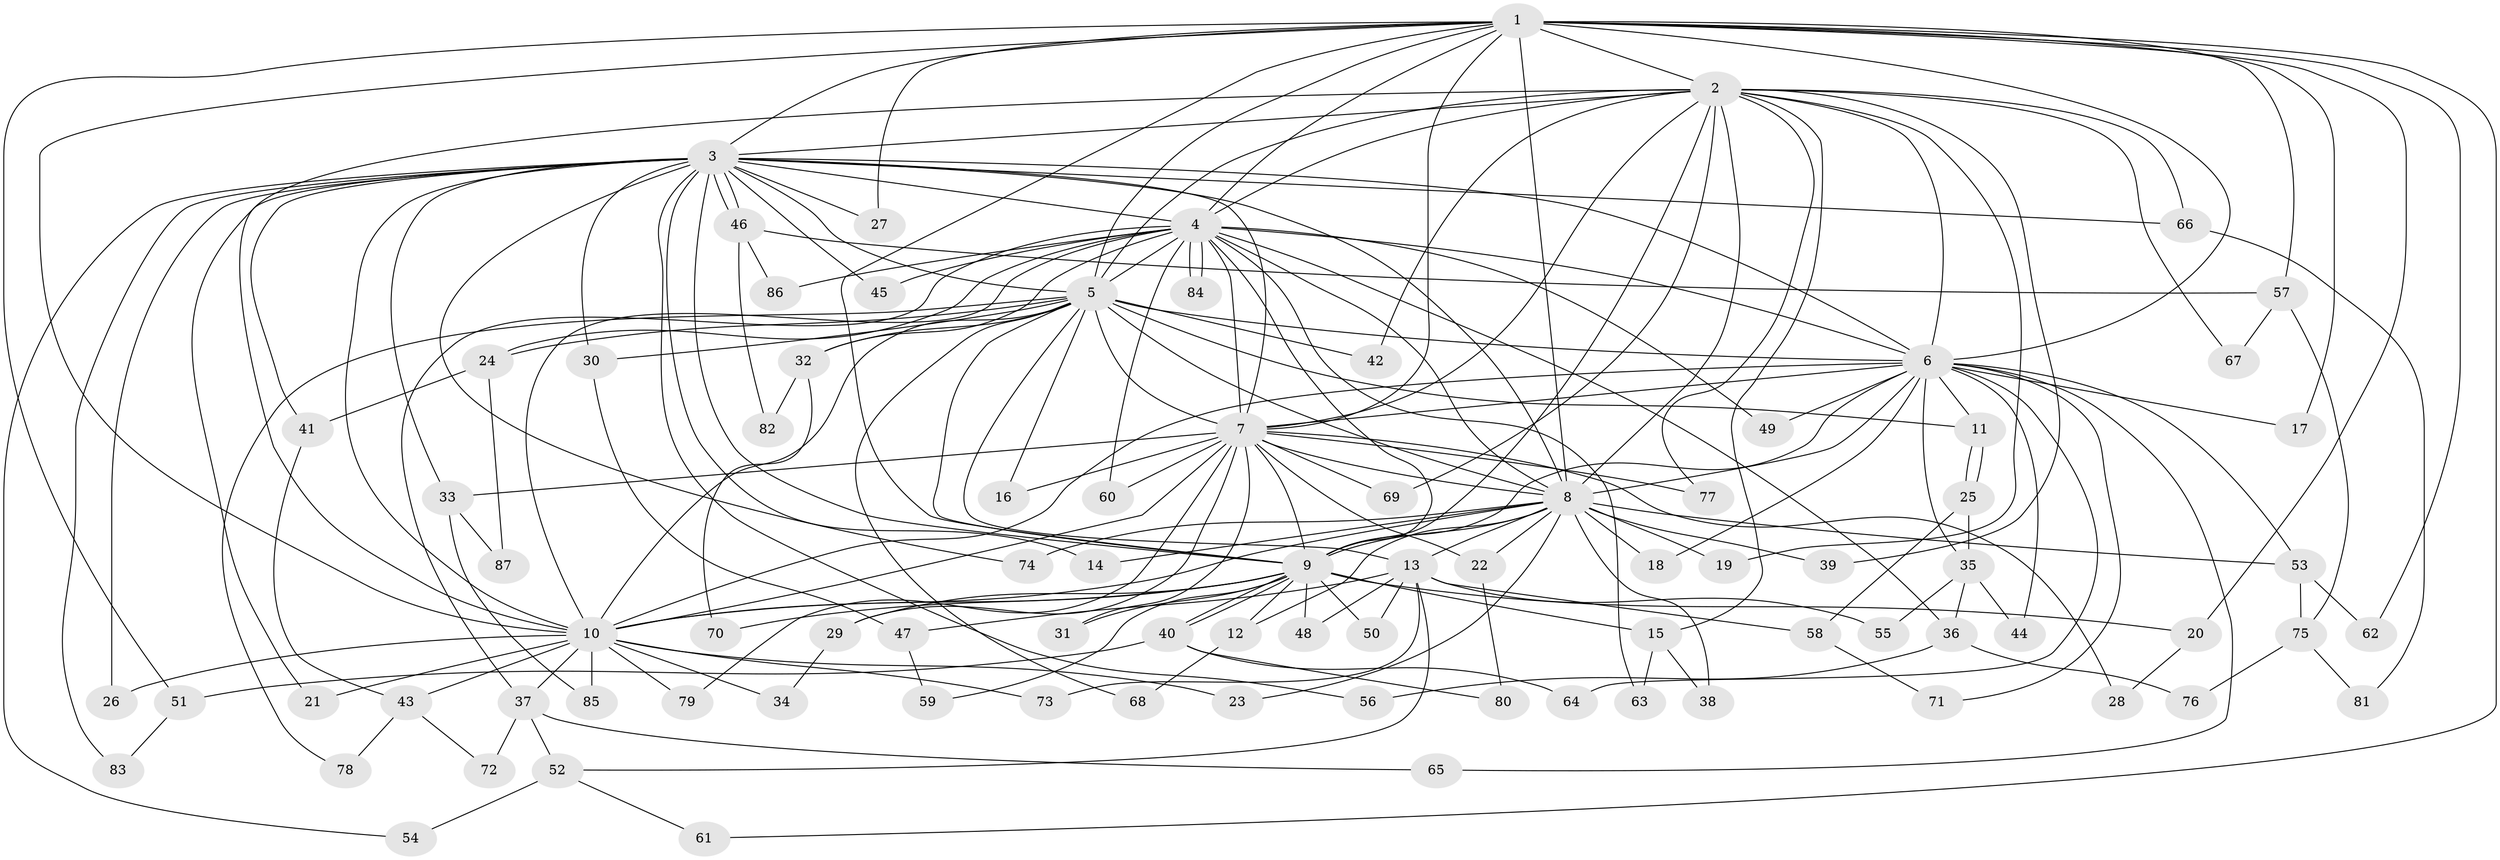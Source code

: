// Generated by graph-tools (version 1.1) at 2025/45/03/09/25 04:45:08]
// undirected, 87 vertices, 199 edges
graph export_dot {
graph [start="1"]
  node [color=gray90,style=filled];
  1;
  2;
  3;
  4;
  5;
  6;
  7;
  8;
  9;
  10;
  11;
  12;
  13;
  14;
  15;
  16;
  17;
  18;
  19;
  20;
  21;
  22;
  23;
  24;
  25;
  26;
  27;
  28;
  29;
  30;
  31;
  32;
  33;
  34;
  35;
  36;
  37;
  38;
  39;
  40;
  41;
  42;
  43;
  44;
  45;
  46;
  47;
  48;
  49;
  50;
  51;
  52;
  53;
  54;
  55;
  56;
  57;
  58;
  59;
  60;
  61;
  62;
  63;
  64;
  65;
  66;
  67;
  68;
  69;
  70;
  71;
  72;
  73;
  74;
  75;
  76;
  77;
  78;
  79;
  80;
  81;
  82;
  83;
  84;
  85;
  86;
  87;
  1 -- 2;
  1 -- 3;
  1 -- 4;
  1 -- 5;
  1 -- 6;
  1 -- 7;
  1 -- 8;
  1 -- 9;
  1 -- 10;
  1 -- 17;
  1 -- 20;
  1 -- 27;
  1 -- 51;
  1 -- 57;
  1 -- 61;
  1 -- 62;
  2 -- 3;
  2 -- 4;
  2 -- 5;
  2 -- 6;
  2 -- 7;
  2 -- 8;
  2 -- 9;
  2 -- 10;
  2 -- 15;
  2 -- 19;
  2 -- 39;
  2 -- 42;
  2 -- 66;
  2 -- 67;
  2 -- 69;
  2 -- 77;
  3 -- 4;
  3 -- 5;
  3 -- 6;
  3 -- 7;
  3 -- 8;
  3 -- 9;
  3 -- 10;
  3 -- 14;
  3 -- 21;
  3 -- 26;
  3 -- 27;
  3 -- 30;
  3 -- 33;
  3 -- 41;
  3 -- 45;
  3 -- 46;
  3 -- 46;
  3 -- 54;
  3 -- 56;
  3 -- 66;
  3 -- 74;
  3 -- 83;
  4 -- 5;
  4 -- 6;
  4 -- 7;
  4 -- 8;
  4 -- 9;
  4 -- 10;
  4 -- 24;
  4 -- 32;
  4 -- 36;
  4 -- 37;
  4 -- 45;
  4 -- 49;
  4 -- 60;
  4 -- 63;
  4 -- 84;
  4 -- 84;
  4 -- 86;
  5 -- 6;
  5 -- 7;
  5 -- 8;
  5 -- 9;
  5 -- 10;
  5 -- 11;
  5 -- 13;
  5 -- 16;
  5 -- 24;
  5 -- 30;
  5 -- 32;
  5 -- 42;
  5 -- 68;
  5 -- 78;
  6 -- 7;
  6 -- 8;
  6 -- 9;
  6 -- 10;
  6 -- 11;
  6 -- 17;
  6 -- 18;
  6 -- 35;
  6 -- 44;
  6 -- 49;
  6 -- 53;
  6 -- 64;
  6 -- 65;
  6 -- 71;
  7 -- 8;
  7 -- 9;
  7 -- 10;
  7 -- 16;
  7 -- 22;
  7 -- 28;
  7 -- 29;
  7 -- 31;
  7 -- 33;
  7 -- 60;
  7 -- 69;
  7 -- 77;
  7 -- 79;
  8 -- 9;
  8 -- 10;
  8 -- 12;
  8 -- 13;
  8 -- 14;
  8 -- 18;
  8 -- 19;
  8 -- 22;
  8 -- 23;
  8 -- 38;
  8 -- 39;
  8 -- 53;
  8 -- 74;
  9 -- 10;
  9 -- 12;
  9 -- 15;
  9 -- 20;
  9 -- 29;
  9 -- 31;
  9 -- 40;
  9 -- 40;
  9 -- 48;
  9 -- 50;
  9 -- 59;
  9 -- 70;
  10 -- 21;
  10 -- 23;
  10 -- 26;
  10 -- 34;
  10 -- 37;
  10 -- 43;
  10 -- 73;
  10 -- 79;
  10 -- 85;
  11 -- 25;
  11 -- 25;
  12 -- 68;
  13 -- 47;
  13 -- 48;
  13 -- 50;
  13 -- 52;
  13 -- 55;
  13 -- 58;
  13 -- 73;
  15 -- 38;
  15 -- 63;
  20 -- 28;
  22 -- 80;
  24 -- 41;
  24 -- 87;
  25 -- 35;
  25 -- 58;
  29 -- 34;
  30 -- 47;
  32 -- 70;
  32 -- 82;
  33 -- 85;
  33 -- 87;
  35 -- 36;
  35 -- 44;
  35 -- 55;
  36 -- 56;
  36 -- 76;
  37 -- 52;
  37 -- 65;
  37 -- 72;
  40 -- 51;
  40 -- 64;
  40 -- 80;
  41 -- 43;
  43 -- 72;
  43 -- 78;
  46 -- 57;
  46 -- 82;
  46 -- 86;
  47 -- 59;
  51 -- 83;
  52 -- 54;
  52 -- 61;
  53 -- 62;
  53 -- 75;
  57 -- 67;
  57 -- 75;
  58 -- 71;
  66 -- 81;
  75 -- 76;
  75 -- 81;
}
